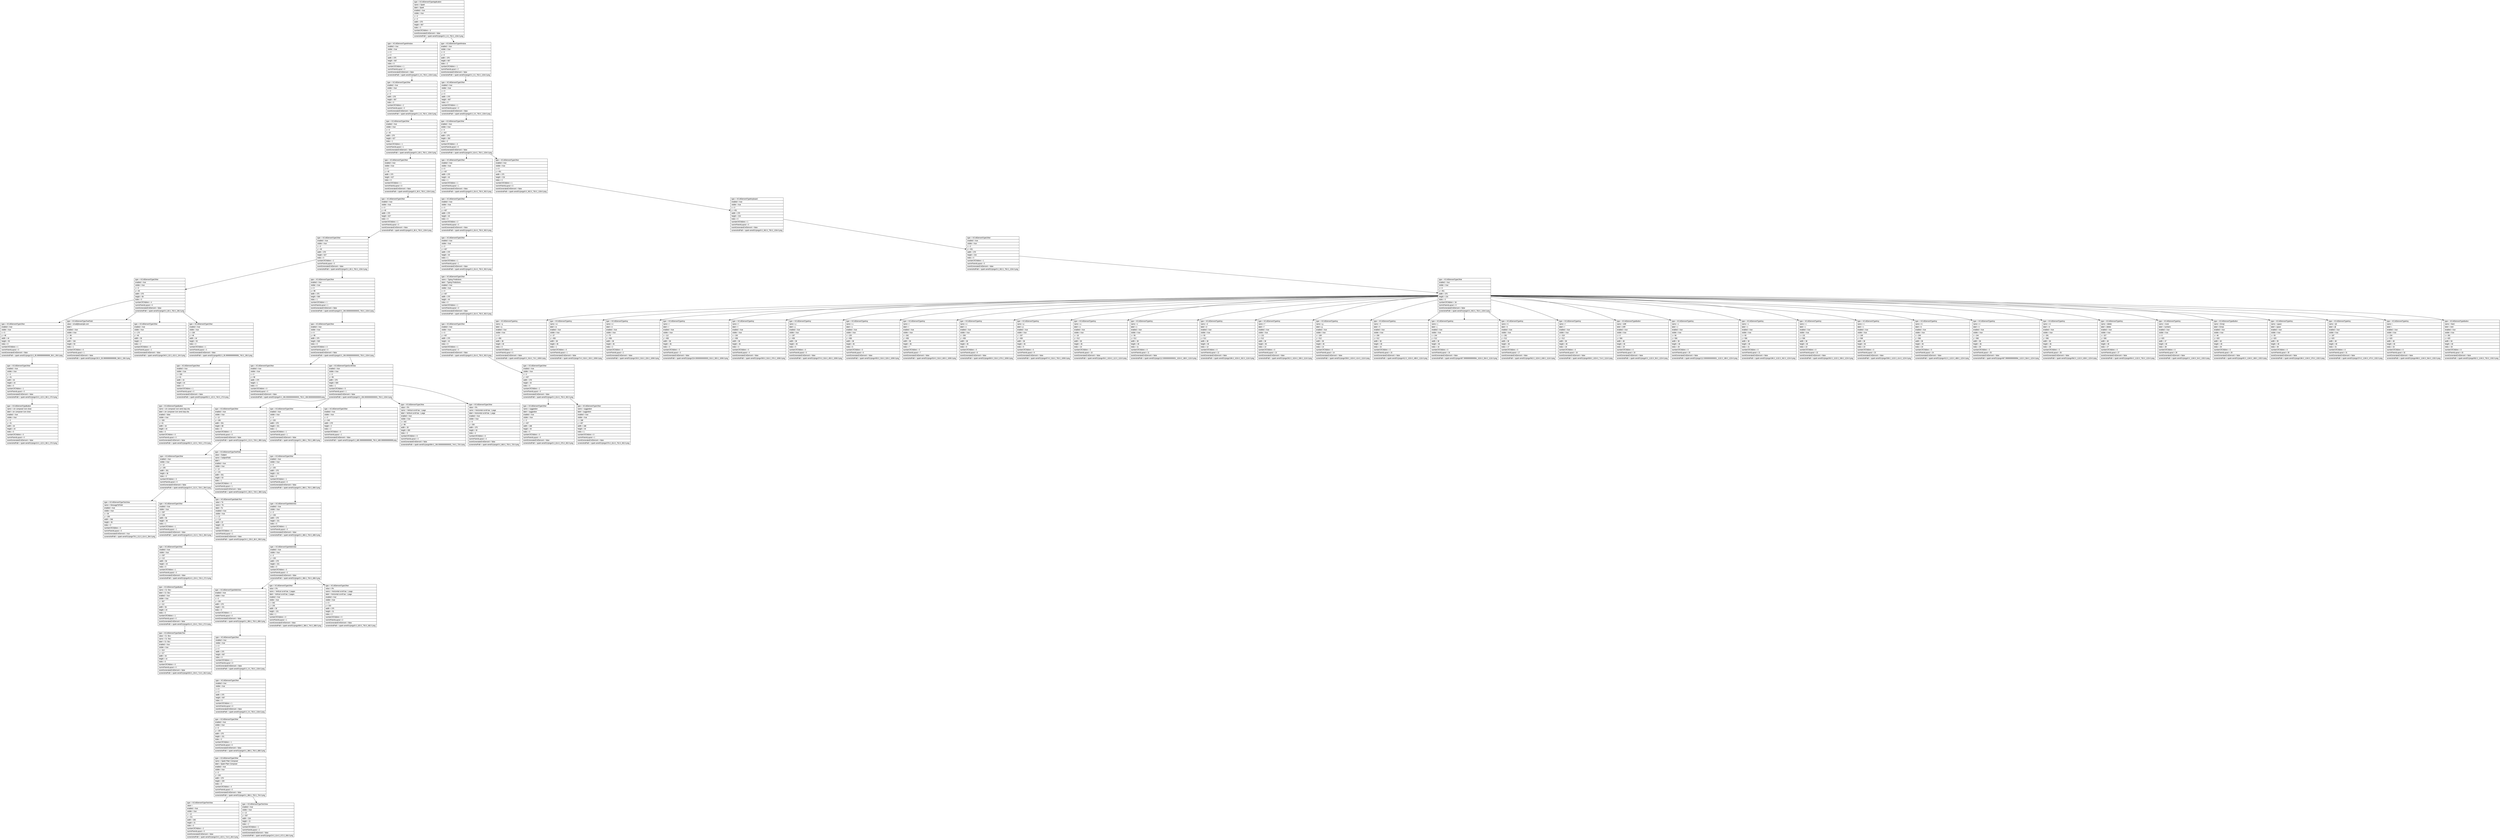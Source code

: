 digraph Layout {

	node [shape=record fontname=Arial];

	0	[label="{type = XCUIElementTypeApplication\l|name = Spark\l|label = Spark\l|enabled = true\l|visible = true\l|x = 0\l|y = 0\l|width = 375\l|height = 667\l|index = 0\l|numberOfChildren = 3\l|eventGeneratedOnElement = false \l|screenshotPath = spark-send/S1/pngs/0.0_0.0_750.0_1334.0.png\l}"]
	1	[label="{type = XCUIElementTypeWindow\l|enabled = true\l|visible = true\l|x = 0\l|y = 0\l|width = 375\l|height = 667\l|index = 0\l|numberOfChildren = 1\l|numInParentLayout = 0\l|eventGeneratedOnElement = false \l|screenshotPath = spark-send/S1/pngs/0.0_0.0_750.0_1334.0.png\l}"]
	2	[label="{type = XCUIElementTypeWindow\l|enabled = true\l|visible = true\l|x = 0\l|y = 0\l|width = 375\l|height = 667\l|index = 2\l|numberOfChildren = 1\l|numInParentLayout = 2\l|eventGeneratedOnElement = false \l|screenshotPath = spark-send/S1/pngs/0.0_0.0_750.0_1334.0.png\l}"]
	3	[label="{type = XCUIElementTypeOther\l|enabled = true\l|visible = true\l|x = 0\l|y = 0\l|width = 375\l|height = 667\l|index = 0\l|numberOfChildren = 2\l|numInParentLayout = 0\l|eventGeneratedOnElement = false \l|screenshotPath = spark-send/S1/pngs/0.0_0.0_750.0_1334.0.png\l}"]
	4	[label="{type = XCUIElementTypeOther\l|enabled = true\l|visible = true\l|x = 0\l|y = 0\l|width = 375\l|height = 667\l|index = 0\l|numberOfChildren = 1\l|numInParentLayout = 0\l|eventGeneratedOnElement = false \l|screenshotPath = spark-send/S1/pngs/0.0_0.0_750.0_1334.0.png\l}"]
	5	[label="{type = XCUIElementTypeOther\l|enabled = true\l|visible = true\l|x = 0\l|y = 40\l|width = 375\l|height = 627\l|index = 1\l|numberOfChildren = 1\l|numInParentLayout = 1\l|eventGeneratedOnElement = false \l|screenshotPath = spark-send/S1/pngs/0.0_80.0_750.0_1334.0.png\l}"]
	6	[label="{type = XCUIElementTypeOther\l|enabled = true\l|visible = true\l|x = 0\l|y = 407\l|width = 375\l|height = 260\l|index = 0\l|numberOfChildren = 4\l|numInParentLayout = 0\l|eventGeneratedOnElement = false \l|screenshotPath = spark-send/S1/pngs/0.0_814.0_750.0_1334.0.png\l}"]
	7	[label="{type = XCUIElementTypeOther\l|enabled = true\l|visible = true\l|x = 0\l|y = 40\l|width = 375\l|height = 627\l|index = 0\l|numberOfChildren = 1\l|numInParentLayout = 0\l|eventGeneratedOnElement = false \l|screenshotPath = spark-send/S1/pngs/0.0_80.0_750.0_1334.0.png\l}"]
	8	[label="{type = XCUIElementTypeOther\l|enabled = true\l|visible = true\l|x = 0\l|y = 407\l|width = 375\l|height = 44\l|index = 1\l|numberOfChildren = 1\l|numInParentLayout = 1\l|eventGeneratedOnElement = false \l|screenshotPath = spark-send/S1/pngs/0.0_814.0_750.0_902.0.png\l}"]
	9	[label="{type = XCUIElementTypeOther\l|enabled = true\l|visible = true\l|x = 0\l|y = 451\l|width = 375\l|height = 216\l|index = 3\l|numberOfChildren = 1\l|numInParentLayout = 3\l|eventGeneratedOnElement = false \l|screenshotPath = spark-send/S1/pngs/0.0_902.0_750.0_1334.0.png\l}"]
	10	[label="{type = XCUIElementTypeOther\l|enabled = true\l|visible = true\l|x = 0\l|y = 40\l|width = 375\l|height = 627\l|index = 0\l|numberOfChildren = 1\l|numInParentLayout = 0\l|eventGeneratedOnElement = false \l|screenshotPath = spark-send/S1/pngs/0.0_80.0_750.0_1334.0.png\l}"]
	11	[label="{type = XCUIElementTypeOther\l|enabled = true\l|visible = true\l|x = 0\l|y = 407\l|width = 375\l|height = 44\l|index = 0\l|numberOfChildren = 2\l|numInParentLayout = 0\l|eventGeneratedOnElement = false \l|screenshotPath = spark-send/S1/pngs/0.0_814.0_750.0_902.0.png\l}"]
	12	[label="{type = XCUIElementTypeKeyboard\l|enabled = true\l|visible = true\l|x = 0\l|y = 451\l|width = 375\l|height = 216\l|index = 0\l|numberOfChildren = 1\l|numInParentLayout = 0\l|eventGeneratedOnElement = false \l|screenshotPath = spark-send/S1/pngs/0.0_902.0_750.0_1334.0.png\l}"]
	13	[label="{type = XCUIElementTypeOther\l|enabled = true\l|visible = true\l|x = 0\l|y = 40\l|width = 375\l|height = 627\l|index = 0\l|numberOfChildren = 2\l|numInParentLayout = 0\l|eventGeneratedOnElement = false \l|screenshotPath = spark-send/S1/pngs/0.0_80.0_750.0_1334.0.png\l}"]
	14	[label="{type = XCUIElementTypeOther\l|enabled = true\l|visible = true\l|x = 0\l|y = 407\l|width = 375\l|height = 44\l|index = 1\l|numberOfChildren = 1\l|numInParentLayout = 1\l|eventGeneratedOnElement = false \l|screenshotPath = spark-send/S1/pngs/0.0_814.0_750.0_902.0.png\l}"]
	15	[label="{type = XCUIElementTypeOther\l|enabled = true\l|visible = true\l|x = 0\l|y = 451\l|width = 375\l|height = 216\l|index = 0\l|numberOfChildren = 1\l|numInParentLayout = 0\l|eventGeneratedOnElement = false \l|screenshotPath = spark-send/S1/pngs/0.0_902.0_750.0_1334.0.png\l}"]
	16	[label="{type = XCUIElementTypeOther\l|enabled = true\l|visible = true\l|x = 0\l|y = 40\l|width = 375\l|height = 58\l|index = 0\l|numberOfChildren = 4\l|numInParentLayout = 0\l|eventGeneratedOnElement = false \l|screenshotPath = spark-send/S1/pngs/0.0_80.0_750.0_196.0.png\l}"]
	17	[label="{type = XCUIElementTypeOther\l|enabled = true\l|visible = true\l|x = 0\l|y = 98\l|width = 375\l|height = 569\l|index = 1\l|numberOfChildren = 1\l|numInParentLayout = 1\l|eventGeneratedOnElement = false \l|screenshotPath = spark-send/S1/pngs/0.0_196.00000000000003_750.0_1334.0.png\l}"]
	18	[label="{type = XCUIElementTypeOther\l|name = Typing Predictions\l|label = Typing Predictions\l|enabled = true\l|visible = true\l|x = 0\l|y = 407\l|width = 375\l|height = 44\l|index = 0\l|numberOfChildren = 1\l|numInParentLayout = 0\l|eventGeneratedOnElement = false \l|screenshotPath = spark-send/S1/pngs/0.0_814.0_750.0_902.0.png\l}"]
	19	[label="{type = XCUIElementTypeOther\l|enabled = true\l|visible = true\l|x = 0\l|y = 451\l|width = 375\l|height = 216\l|index = 0\l|numberOfChildren = 34\l|numInParentLayout = 0\l|eventGeneratedOnElement = false \l|screenshotPath = spark-send/S1/pngs/0.0_902.0_750.0_1334.0.png\l}"]
	20	[label="{type = XCUIElementTypeOther\l|enabled = true\l|visible = true\l|x = 5\l|y = 48\l|width = 44\l|height = 50\l|index = 0\l|numberOfChildren = 1\l|numInParentLayout = 0\l|eventGeneratedOnElement = false \l|screenshotPath = spark-send/S1/pngs/10.0_95.99999999999999_98.0_196.0.png\l}"]
	21	[label="{type = XCUIElementTypeTextField\l|value = email@example.com\l|label = \l|enabled = true\l|visible = true\l|x = 96\l|y = 48\l|width = 184\l|height = 50\l|index = 1\l|numberOfChildren = 0\l|numInParentLayout = 1\l|eventGeneratedOnElement = false \l|screenshotPath = spark-send/S1/pngs/192.0_95.99999999999999_560.0_196.0.png\l}"]
	22	[label="{type = XCUIElementTypeOther\l|enabled = true\l|visible = true\l|x = 170\l|y = 46\l|width = 35\l|height = 6\l|index = 2\l|numberOfChildren = 0\l|numInParentLayout = 2\l|eventGeneratedOnElement = false \l|screenshotPath = spark-send/S1/pngs/340.0_92.0_410.0_104.0.png\l}"]
	23	[label="{type = XCUIElementTypeOther\l|enabled = true\l|visible = true\l|x = 326\l|y = 48\l|width = 44\l|height = 50\l|index = 3\l|numberOfChildren = 1\l|numInParentLayout = 3\l|eventGeneratedOnElement = false \l|screenshotPath = spark-send/S1/pngs/652.0_95.99999999999999_740.0_196.0.png\l}"]
	24	[label="{type = XCUIElementTypeOther\l|enabled = true\l|visible = true\l|x = 0\l|y = 98\l|width = 375\l|height = 569\l|index = 0\l|numberOfChildren = 3\l|numInParentLayout = 0\l|eventGeneratedOnElement = false \l|screenshotPath = spark-send/S1/pngs/0.0_196.00000000000003_750.0_1334.0.png\l}"]
	25	[label="{type = XCUIElementTypeOther\l|enabled = true\l|visible = true\l|x = 0\l|y = 407\l|width = 375\l|height = 44\l|index = 0\l|numberOfChildren = 1\l|numInParentLayout = 0\l|eventGeneratedOnElement = false \l|screenshotPath = spark-send/S1/pngs/0.0_814.0_750.0_902.0.png\l}"]
	26	[label="{type = XCUIElementTypeKey\l|name = q\l|label = q\l|enabled = true\l|visible = true\l|x = 0\l|y = 458\l|width = 38\l|height = 46\l|index = 0\l|numberOfChildren = 0\l|numInParentLayout = 0\l|eventGeneratedOnElement = false \l|screenshotPath = spark-send/S1/pngs/0.0_916.0_76.0_1008.0.png\l}"]
	27	[label="{type = XCUIElementTypeKey\l|name = w\l|label = w\l|enabled = true\l|visible = true\l|x = 37\l|y = 458\l|width = 38\l|height = 46\l|index = 1\l|numberOfChildren = 0\l|numInParentLayout = 1\l|eventGeneratedOnElement = false \l|screenshotPath = spark-send/S1/pngs/74.0_916.0_150.0_1008.0.png\l}"]
	28	[label="{type = XCUIElementTypeKey\l|name = e\l|label = e\l|enabled = true\l|visible = true\l|x = 75\l|y = 458\l|width = 38\l|height = 46\l|index = 2\l|numberOfChildren = 0\l|numInParentLayout = 2\l|eventGeneratedOnElement = false \l|screenshotPath = spark-send/S1/pngs/150.0_916.0_226.0_1008.0.png\l}"]
	29	[label="{type = XCUIElementTypeKey\l|name = r\l|label = r\l|enabled = true\l|visible = true\l|x = 112\l|y = 458\l|width = 38\l|height = 46\l|index = 3\l|numberOfChildren = 0\l|numInParentLayout = 3\l|eventGeneratedOnElement = false \l|screenshotPath = spark-send/S1/pngs/224.00000000000003_916.0_300.0_1008.0.png\l}"]
	30	[label="{type = XCUIElementTypeKey\l|name = t\l|label = t\l|enabled = true\l|visible = true\l|x = 150\l|y = 458\l|width = 38\l|height = 46\l|index = 4\l|numberOfChildren = 0\l|numInParentLayout = 4\l|eventGeneratedOnElement = false \l|screenshotPath = spark-send/S1/pngs/300.0_916.0_376.0_1008.0.png\l}"]
	31	[label="{type = XCUIElementTypeKey\l|name = y\l|label = y\l|enabled = true\l|visible = true\l|x = 187\l|y = 458\l|width = 38\l|height = 46\l|index = 5\l|numberOfChildren = 0\l|numInParentLayout = 5\l|eventGeneratedOnElement = false \l|screenshotPath = spark-send/S1/pngs/374.0_916.0_450.0_1008.0.png\l}"]
	32	[label="{type = XCUIElementTypeKey\l|name = u\l|label = u\l|enabled = true\l|visible = true\l|x = 225\l|y = 458\l|width = 38\l|height = 46\l|index = 6\l|numberOfChildren = 0\l|numInParentLayout = 6\l|eventGeneratedOnElement = false \l|screenshotPath = spark-send/S1/pngs/450.0_916.0_526.0_1008.0.png\l}"]
	33	[label="{type = XCUIElementTypeKey\l|name = i\l|label = i\l|enabled = true\l|visible = true\l|x = 262\l|y = 458\l|width = 38\l|height = 46\l|index = 7\l|numberOfChildren = 0\l|numInParentLayout = 7\l|eventGeneratedOnElement = false \l|screenshotPath = spark-send/S1/pngs/524.0_916.0_600.0_1008.0.png\l}"]
	34	[label="{type = XCUIElementTypeKey\l|name = o\l|label = o\l|enabled = true\l|visible = true\l|x = 300\l|y = 458\l|width = 38\l|height = 46\l|index = 8\l|numberOfChildren = 0\l|numInParentLayout = 8\l|eventGeneratedOnElement = false \l|screenshotPath = spark-send/S1/pngs/600.0_916.0_676.0_1008.0.png\l}"]
	35	[label="{type = XCUIElementTypeKey\l|name = p\l|label = p\l|enabled = true\l|visible = true\l|x = 337\l|y = 458\l|width = 38\l|height = 46\l|index = 9\l|numberOfChildren = 0\l|numInParentLayout = 9\l|eventGeneratedOnElement = false \l|screenshotPath = spark-send/S1/pngs/674.0_916.0_750.0_1008.0.png\l}"]
	36	[label="{type = XCUIElementTypeKey\l|name = a\l|label = a\l|enabled = true\l|visible = true\l|x = 18\l|y = 512\l|width = 38\l|height = 46\l|index = 10\l|numberOfChildren = 0\l|numInParentLayout = 10\l|eventGeneratedOnElement = false \l|screenshotPath = spark-send/S1/pngs/36.0_1024.0_112.0_1116.0.png\l}"]
	37	[label="{type = XCUIElementTypeKey\l|name = s\l|label = s\l|enabled = true\l|visible = true\l|x = 56\l|y = 512\l|width = 38\l|height = 46\l|index = 11\l|numberOfChildren = 0\l|numInParentLayout = 11\l|eventGeneratedOnElement = false \l|screenshotPath = spark-send/S1/pngs/112.00000000000001_1024.0_188.0_1116.0.png\l}"]
	38	[label="{type = XCUIElementTypeKey\l|name = d\l|label = d\l|enabled = true\l|visible = true\l|x = 93\l|y = 512\l|width = 38\l|height = 46\l|index = 12\l|numberOfChildren = 0\l|numInParentLayout = 12\l|eventGeneratedOnElement = false \l|screenshotPath = spark-send/S1/pngs/186.0_1024.0_262.0_1116.0.png\l}"]
	39	[label="{type = XCUIElementTypeKey\l|name = f\l|label = f\l|enabled = true\l|visible = true\l|x = 131\l|y = 512\l|width = 38\l|height = 46\l|index = 13\l|numberOfChildren = 0\l|numInParentLayout = 13\l|eventGeneratedOnElement = false \l|screenshotPath = spark-send/S1/pngs/262.0_1024.0_338.0_1116.0.png\l}"]
	40	[label="{type = XCUIElementTypeKey\l|name = g\l|label = g\l|enabled = true\l|visible = true\l|x = 169\l|y = 512\l|width = 38\l|height = 46\l|index = 14\l|numberOfChildren = 0\l|numInParentLayout = 14\l|eventGeneratedOnElement = false \l|screenshotPath = spark-send/S1/pngs/338.0_1024.0_414.0_1116.0.png\l}"]
	41	[label="{type = XCUIElementTypeKey\l|name = h\l|label = h\l|enabled = true\l|visible = true\l|x = 206\l|y = 512\l|width = 38\l|height = 46\l|index = 15\l|numberOfChildren = 0\l|numInParentLayout = 15\l|eventGeneratedOnElement = false \l|screenshotPath = spark-send/S1/pngs/412.0_1024.0_488.0_1116.0.png\l}"]
	42	[label="{type = XCUIElementTypeKey\l|name = j\l|label = j\l|enabled = true\l|visible = true\l|x = 244\l|y = 512\l|width = 38\l|height = 46\l|index = 16\l|numberOfChildren = 0\l|numInParentLayout = 16\l|eventGeneratedOnElement = false \l|screenshotPath = spark-send/S1/pngs/487.99999999999994_1024.0_564.0_1116.0.png\l}"]
	43	[label="{type = XCUIElementTypeKey\l|name = k\l|label = k\l|enabled = true\l|visible = true\l|x = 281\l|y = 512\l|width = 38\l|height = 46\l|index = 17\l|numberOfChildren = 0\l|numInParentLayout = 17\l|eventGeneratedOnElement = false \l|screenshotPath = spark-send/S1/pngs/562.0_1024.0_638.0_1116.0.png\l}"]
	44	[label="{type = XCUIElementTypeKey\l|name = l\l|label = l\l|enabled = true\l|visible = true\l|x = 319\l|y = 512\l|width = 38\l|height = 46\l|index = 18\l|numberOfChildren = 0\l|numInParentLayout = 18\l|eventGeneratedOnElement = false \l|screenshotPath = spark-send/S1/pngs/638.0_1024.0_714.0_1116.0.png\l}"]
	45	[label="{type = XCUIElementTypeButton\l|name = shift\l|label = shift\l|enabled = true\l|visible = true\l|x = 0\l|y = 566\l|width = 48\l|height = 46\l|index = 19\l|numberOfChildren = 0\l|numInParentLayout = 19\l|eventGeneratedOnElement = false \l|screenshotPath = spark-send/S1/pngs/0.0_1132.0_96.0_1224.0.png\l}"]
	46	[label="{type = XCUIElementTypeKey\l|name = z\l|label = z\l|enabled = true\l|visible = true\l|x = 56\l|y = 566\l|width = 38\l|height = 46\l|index = 20\l|numberOfChildren = 0\l|numInParentLayout = 20\l|eventGeneratedOnElement = false \l|screenshotPath = spark-send/S1/pngs/112.00000000000001_1132.0_188.0_1224.0.png\l}"]
	47	[label="{type = XCUIElementTypeKey\l|name = x\l|label = x\l|enabled = true\l|visible = true\l|x = 93\l|y = 566\l|width = 38\l|height = 46\l|index = 21\l|numberOfChildren = 0\l|numInParentLayout = 21\l|eventGeneratedOnElement = false \l|screenshotPath = spark-send/S1/pngs/186.0_1132.0_262.0_1224.0.png\l}"]
	48	[label="{type = XCUIElementTypeKey\l|name = c\l|label = c\l|enabled = true\l|visible = true\l|x = 131\l|y = 566\l|width = 38\l|height = 46\l|index = 22\l|numberOfChildren = 0\l|numInParentLayout = 22\l|eventGeneratedOnElement = false \l|screenshotPath = spark-send/S1/pngs/262.0_1132.0_338.0_1224.0.png\l}"]
	49	[label="{type = XCUIElementTypeKey\l|name = v\l|label = v\l|enabled = true\l|visible = true\l|x = 169\l|y = 566\l|width = 38\l|height = 46\l|index = 23\l|numberOfChildren = 0\l|numInParentLayout = 23\l|eventGeneratedOnElement = false \l|screenshotPath = spark-send/S1/pngs/338.0_1132.0_414.0_1224.0.png\l}"]
	50	[label="{type = XCUIElementTypeKey\l|name = b\l|label = b\l|enabled = true\l|visible = true\l|x = 206\l|y = 566\l|width = 38\l|height = 46\l|index = 24\l|numberOfChildren = 0\l|numInParentLayout = 24\l|eventGeneratedOnElement = false \l|screenshotPath = spark-send/S1/pngs/412.0_1132.0_488.0_1224.0.png\l}"]
	51	[label="{type = XCUIElementTypeKey\l|name = n\l|label = n\l|enabled = true\l|visible = true\l|x = 244\l|y = 566\l|width = 38\l|height = 46\l|index = 25\l|numberOfChildren = 0\l|numInParentLayout = 25\l|eventGeneratedOnElement = false \l|screenshotPath = spark-send/S1/pngs/487.99999999999994_1132.0_564.0_1224.0.png\l}"]
	52	[label="{type = XCUIElementTypeKey\l|name = m\l|label = m\l|enabled = true\l|visible = true\l|x = 281\l|y = 566\l|width = 38\l|height = 46\l|index = 26\l|numberOfChildren = 0\l|numInParentLayout = 26\l|eventGeneratedOnElement = false \l|screenshotPath = spark-send/S1/pngs/562.0_1132.0_638.0_1224.0.png\l}"]
	53	[label="{type = XCUIElementTypeKey\l|name = delete\l|label = delete\l|enabled = true\l|visible = true\l|x = 327\l|y = 566\l|width = 48\l|height = 46\l|index = 27\l|numberOfChildren = 0\l|numInParentLayout = 27\l|eventGeneratedOnElement = false \l|screenshotPath = spark-send/S1/pngs/654.0_1132.0_750.0_1224.0.png\l}"]
	54	[label="{type = XCUIElementTypeKey\l|name = more\l|label = numbers\l|enabled = true\l|visible = true\l|x = 0\l|y = 620\l|width = 47\l|height = 46\l|index = 28\l|numberOfChildren = 0\l|numInParentLayout = 28\l|eventGeneratedOnElement = false \l|screenshotPath = spark-send/S1/pngs/0.0_1240.0_94.0_1332.0.png\l}"]
	55	[label="{type = XCUIElementTypeButton\l|name = Emoji\l|label = Emoji\l|enabled = true\l|visible = true\l|x = 46\l|y = 620\l|width = 48\l|height = 46\l|index = 29\l|numberOfChildren = 0\l|numInParentLayout = 29\l|eventGeneratedOnElement = false \l|screenshotPath = spark-send/S1/pngs/92.0_1240.0_188.0_1332.0.png\l}"]
	56	[label="{type = XCUIElementTypeKey\l|name = space\l|label = space\l|enabled = true\l|visible = true\l|x = 93\l|y = 620\l|width = 95\l|height = 46\l|index = 30\l|numberOfChildren = 0\l|numInParentLayout = 30\l|eventGeneratedOnElement = false \l|screenshotPath = spark-send/S1/pngs/186.0_1240.0_376.0_1332.0.png\l}"]
	57	[label="{type = XCUIElementTypeKey\l|name = @\l|label = @\l|enabled = true\l|visible = true\l|x = 187\l|y = 620\l|width = 48\l|height = 46\l|index = 31\l|numberOfChildren = 0\l|numInParentLayout = 31\l|eventGeneratedOnElement = false \l|screenshotPath = spark-send/S1/pngs/374.0_1240.0_470.0_1332.0.png\l}"]
	58	[label="{type = XCUIElementTypeKey\l|name = .\l|label = .\l|enabled = true\l|visible = true\l|x = 234\l|y = 620\l|width = 48\l|height = 46\l|index = 32\l|numberOfChildren = 0\l|numInParentLayout = 32\l|eventGeneratedOnElement = false \l|screenshotPath = spark-send/S1/pngs/468.0_1240.0_564.0_1332.0.png\l}"]
	59	[label="{type = XCUIElementTypeButton\l|name = Next:\l|label = next\l|enabled = true\l|visible = true\l|x = 281\l|y = 620\l|width = 94\l|height = 46\l|index = 33\l|numberOfChildren = 0\l|numInParentLayout = 33\l|eventGeneratedOnElement = false \l|screenshotPath = spark-send/S1/pngs/562.0_1240.0_750.0_1332.0.png\l}"]
	60	[label="{type = XCUIElementTypeOther\l|enabled = true\l|visible = true\l|x = 5\l|y = 61\l|width = 44\l|height = 24\l|index = 0\l|numberOfChildren = 1\l|numInParentLayout = 0\l|eventGeneratedOnElement = false \l|screenshotPath = spark-send/S1/pngs/10.0_122.0_98.0_170.0.png\l}"]
	61	[label="{type = XCUIElementTypeOther\l|enabled = true\l|visible = true\l|x = 326\l|y = 61\l|width = 44\l|height = 24\l|index = 0\l|numberOfChildren = 1\l|numInParentLayout = 0\l|eventGeneratedOnElement = false \l|screenshotPath = spark-send/S1/pngs/652.0_122.0_740.0_170.0.png\l}"]
	62	[label="{type = XCUIElementTypeOther\l|enabled = true\l|visible = true\l|x = 0\l|y = 98\l|width = 375\l|height = 1\l|index = 0\l|numberOfChildren = 0\l|numInParentLayout = 0\l|eventGeneratedOnElement = false \l|screenshotPath = spark-send/S1/pngs/0.0_196.00000000000003_750.0_198.00000000000003.png\l}"]
	63	[label="{type = XCUIElementTypeScrollView\l|enabled = true\l|visible = true\l|x = 0\l|y = 98\l|width = 375\l|height = 569\l|index = 1\l|numberOfChildren = 5\l|numInParentLayout = 1\l|eventGeneratedOnElement = false \l|screenshotPath = spark-send/S1/pngs/0.0_196.00000000000003_750.0_1334.0.png\l}"]
	64	[label="{type = XCUIElementTypeOther\l|enabled = true\l|visible = true\l|x = 0\l|y = 407\l|width = 375\l|height = 44\l|index = 0\l|numberOfChildren = 2\l|numInParentLayout = 0\l|eventGeneratedOnElement = false \l|screenshotPath = spark-send/S1/pngs/0.0_814.0_750.0_902.0.png\l}"]
	65	[label="{type = XCUIElementTypeButton\l|name = sm composer icon close\l|label = sm composer icon close\l|enabled = true\l|visible = true\l|x = 5\l|y = 61\l|width = 44\l|height = 24\l|index = 0\l|numberOfChildren = 0\l|numInParentLayout = 0\l|eventGeneratedOnElement = false \l|screenshotPath = spark-send/S1/pngs/10.0_122.0_98.0_170.0.png\l}"]
	66	[label="{type = XCUIElementTypeButton\l|name = sm composer icon send stop sha\l|label = sm composer icon send stop sha\l|enabled = false\l|visible = true\l|x = 326\l|y = 61\l|width = 44\l|height = 24\l|index = 0\l|numberOfChildren = 0\l|numInParentLayout = 0\l|eventGeneratedOnElement = false \l|screenshotPath = spark-send/S1/pngs/652.0_122.0_740.0_170.0.png\l}"]
	67	[label="{type = XCUIElementTypeOther\l|enabled = true\l|visible = true\l|x = 12\l|y = 106\l|width = 351\l|height = 88\l|index = 0\l|numberOfChildren = 2\l|numInParentLayout = 0\l|eventGeneratedOnElement = false \l|screenshotPath = spark-send/S1/pngs/24.0_212.0_726.0_388.0.png\l}"]
	68	[label="{type = XCUIElementTypeOther\l|enabled = true\l|visible = true\l|x = 0\l|y = 193\l|width = 375\l|height = 151\l|index = 1\l|numberOfChildren = 1\l|numInParentLayout = 1\l|eventGeneratedOnElement = false \l|screenshotPath = spark-send/S1/pngs/0.0_386.0_750.0_688.0.png\l}"]
	69	[label="{type = XCUIElementTypeOther\l|enabled = true\l|visible = true\l|x = 0\l|y = 343\l|width = 375\l|height = 2\l|index = 2\l|numberOfChildren = 0\l|numInParentLayout = 2\l|eventGeneratedOnElement = false \l|screenshotPath = spark-send/S1/pngs/0.0_685.9999999999999_750.0_689.9999999999999.png\l}"]
	70	[label="{type = XCUIElementTypeOther\l|value = 0%\l|name = Vertical scroll bar, 1 page\l|label = Vertical scroll bar, 1 page\l|enabled = true\l|visible = true\l|x = 342\l|y = 98\l|width = 30\l|height = 265\l|index = 3\l|numberOfChildren = 0\l|numInParentLayout = 3\l|eventGeneratedOnElement = false \l|screenshotPath = spark-send/S1/pngs/684.0_196.00000000000003_744.0_726.0.png\l}"]
	71	[label="{type = XCUIElementTypeOther\l|value = 0%\l|name = Horizontal scroll bar, 1 page\l|label = Horizontal scroll bar, 1 page\l|enabled = true\l|visible = true\l|x = 0\l|y = 330\l|width = 375\l|height = 30\l|index = 4\l|numberOfChildren = 0\l|numInParentLayout = 4\l|eventGeneratedOnElement = false \l|screenshotPath = spark-send/S1/pngs/0.0_660.0_750.0_720.0.png\l}"]
	72	[label="{type = XCUIElementTypeOther\l|name = suggestion\l|label = suggestion\l|enabled = true\l|visible = true\l|x = 0\l|y = 407\l|width = 188\l|height = 44\l|index = 0\l|numberOfChildren = 0\l|numInParentLayout = 0\l|eventGeneratedOnElement = false \l|screenshotPath = spark-send/S1/pngs/0.0_814.0_376.0_902.0.png\l}"]
	73	[label="{type = XCUIElementTypeOther\l|name = suggestion\l|label = suggestion\l|enabled = true\l|visible = true\l|x = 188\l|y = 407\l|width = 188\l|height = 44\l|index = 1\l|numberOfChildren = 0\l|numInParentLayout = 1\l|eventGeneratedOnElement = false \l|screenshotPath = spark-send/S1/pngs/376.0_814.0_752.0_902.0.png\l}"]
	74	[label="{type = XCUIElementTypeOther\l|enabled = true\l|visible = true\l|x = 12\l|y = 106\l|width = 351\l|height = 36\l|index = 0\l|numberOfChildren = 3\l|numInParentLayout = 0\l|eventGeneratedOnElement = false \l|screenshotPath = spark-send/S1/pngs/24.0_212.0_726.0_284.0.png\l}"]
	75	[label="{type = XCUIElementTypeTextField\l|value = Subject\l|name = SubjectField\l|label = \l|enabled = true\l|visible = true\l|x = 12\l|y = 141\l|width = 351\l|height = 53\l|index = 1\l|numberOfChildren = 0\l|numInParentLayout = 1\l|eventGeneratedOnElement = false \l|screenshotPath = spark-send/S1/pngs/24.0_282.0_726.0_388.0.png\l}"]
	76	[label="{type = XCUIElementTypeOther\l|enabled = true\l|visible = true\l|x = 0\l|y = 193\l|width = 375\l|height = 151\l|index = 0\l|numberOfChildren = 1\l|numInParentLayout = 0\l|eventGeneratedOnElement = false \l|screenshotPath = spark-send/S1/pngs/0.0_386.0_750.0_688.0.png\l}"]
	77	[label="{type = XCUIElementTypeTextView\l|name = MessageToField\l|enabled = true\l|visible = true\l|x = 39\l|y = 106\l|width = 268\l|height = 36\l|index = 0\l|numberOfChildren = 0\l|numInParentLayout = 0\l|eventGeneratedOnElement = true \l|screenshotPath = spark-send/S1/pngs/78.0_212.0_614.0_284.0.png\l}"]
	78	[label="{type = XCUIElementTypeOther\l|enabled = true\l|visible = true\l|x = 307\l|y = 106\l|width = 56\l|height = 36\l|index = 1\l|numberOfChildren = 1\l|numInParentLayout = 1\l|eventGeneratedOnElement = false \l|screenshotPath = spark-send/S1/pngs/614.0_212.0_726.0_284.0.png\l}"]
	79	[label="{type = XCUIElementTypeStaticText\l|value = To:\l|name = To:\l|label = To:\l|enabled = true\l|visible = true\l|x = 12\l|y = 114\l|width = 22\l|height = 20\l|index = 2\l|numberOfChildren = 0\l|numInParentLayout = 2\l|eventGeneratedOnElement = false \l|screenshotPath = spark-send/S1/pngs/24.0_228.0_68.0_268.0.png\l}"]
	80	[label="{type = XCUIElementTypeWebView\l|enabled = true\l|visible = true\l|x = 0\l|y = 193\l|width = 375\l|height = 151\l|index = 0\l|numberOfChildren = 1\l|numInParentLayout = 0\l|eventGeneratedOnElement = false \l|screenshotPath = spark-send/S1/pngs/0.0_386.0_750.0_688.0.png\l}"]
	81	[label="{type = XCUIElementTypeOther\l|enabled = true\l|visible = true\l|x = 307\l|y = 112\l|width = 56\l|height = 24\l|index = 0\l|numberOfChildren = 1\l|numInParentLayout = 0\l|eventGeneratedOnElement = false \l|screenshotPath = spark-send/S1/pngs/614.0_224.0_726.0_272.0.png\l}"]
	82	[label="{type = XCUIElementTypeWebView\l|enabled = true\l|visible = true\l|x = 0\l|y = 193\l|width = 375\l|height = 151\l|index = 0\l|numberOfChildren = 3\l|numInParentLayout = 0\l|eventGeneratedOnElement = false \l|screenshotPath = spark-send/S1/pngs/0.0_386.0_750.0_688.0.png\l}"]
	83	[label="{type = XCUIElementTypeButton\l|name = Cc: Bcc:\l|label = Cc: Bcc:\l|enabled = true\l|visible = true\l|x = 307\l|y = 112\l|width = 56\l|height = 24\l|index = 0\l|numberOfChildren = 1\l|numInParentLayout = 0\l|eventGeneratedOnElement = false \l|screenshotPath = spark-send/S1/pngs/614.0_224.0_726.0_272.0.png\l}"]
	84	[label="{type = XCUIElementTypeWebView\l|enabled = true\l|visible = true\l|x = 0\l|y = 193\l|width = 375\l|height = 151\l|index = 0\l|numberOfChildren = 1\l|numInParentLayout = 0\l|eventGeneratedOnElement = false \l|screenshotPath = spark-send/S1/pngs/0.0_386.0_750.0_688.0.png\l}"]
	85	[label="{type = XCUIElementTypeOther\l|value = 0%\l|name = Vertical scroll bar, 2 pages\l|label = Vertical scroll bar, 2 pages\l|enabled = true\l|visible = true\l|x = 342\l|y = 193\l|width = 30\l|height = 151\l|index = 1\l|numberOfChildren = 0\l|numInParentLayout = 1\l|eventGeneratedOnElement = false \l|screenshotPath = spark-send/S1/pngs/684.0_386.0_744.0_688.0.png\l}"]
	86	[label="{type = XCUIElementTypeOther\l|value = 0%\l|name = Horizontal scroll bar, 1 page\l|label = Horizontal scroll bar, 1 page\l|enabled = true\l|visible = true\l|x = 0\l|y = 310\l|width = 375\l|height = 31\l|index = 2\l|numberOfChildren = 0\l|numInParentLayout = 2\l|eventGeneratedOnElement = false \l|screenshotPath = spark-send/S1/pngs/0.0_620.0_750.0_682.0.png\l}"]
	87	[label="{type = XCUIElementTypeStaticText\l|value = Cc: Bcc:\l|name = Cc: Bcc:\l|label = Cc: Bcc:\l|enabled = true\l|visible = true\l|x = 313\l|y = 117\l|width = 44\l|height = 14\l|index = 0\l|numberOfChildren = 0\l|numInParentLayout = 0\l|eventGeneratedOnElement = false \l|screenshotPath = spark-send/S1/pngs/626.0_234.0_714.0_262.0.png\l}"]
	88	[label="{type = XCUIElementTypeOther\l|enabled = true\l|visible = true\l|x = 0\l|y = 0\l|width = 375\l|height = 667\l|index = 0\l|numberOfChildren = 1\l|numInParentLayout = 0\l|eventGeneratedOnElement = false \l|screenshotPath = spark-send/S1/pngs/0.0_0.0_750.0_1334.0.png\l}"]
	89	[label="{type = XCUIElementTypeOther\l|enabled = true\l|visible = true\l|x = 0\l|y = 0\l|width = 375\l|height = 667\l|index = 0\l|numberOfChildren = 1\l|numInParentLayout = 0\l|eventGeneratedOnElement = false \l|screenshotPath = spark-send/S1/pngs/0.0_0.0_750.0_1334.0.png\l}"]
	90	[label="{type = XCUIElementTypeOther\l|enabled = true\l|visible = true\l|x = 0\l|y = 193\l|width = 375\l|height = 151\l|index = 0\l|numberOfChildren = 1\l|numInParentLayout = 0\l|eventGeneratedOnElement = false \l|screenshotPath = spark-send/S1/pngs/0.0_386.0_750.0_688.0.png\l}"]
	91	[label="{type = XCUIElementTypeOther\l|name = Spark Plain Composer\l|label = Spark Plain Composer\l|enabled = true\l|visible = true\l|x = 0\l|y = 193\l|width = 375\l|height = 159\l|index = 0\l|numberOfChildren = 4\l|numInParentLayout = 0\l|eventGeneratedOnElement = false \l|screenshotPath = spark-send/S1/pngs/0.0_386.0_750.0_704.0.png\l}"]
	92	[label="{type = XCUIElementTypeTextView\l|value =  \l|enabled = true\l|visible = true\l|x = 12\l|y = 211\l|width = 345\l|height = 21\l|index = 0\l|numberOfChildren = 2\l|numInParentLayout = 0\l|eventGeneratedOnElement = false \l|screenshotPath = spark-send/S1/pngs/24.0_422.0_714.0_464.0.png\l}"]
	93	[label="{type = XCUIElementTypeTextView\l|enabled = true\l|visible = true\l|x = 12\l|y = 307\l|width = 324\l|height = 21\l|index = 2\l|numberOfChildren = 1\l|numInParentLayout = 2\l|eventGeneratedOnElement = false \l|screenshotPath = spark-send/S1/pngs/24.0_614.0_672.0_656.0.png\l}"]


	0 -> 1
	0 -> 2
	1 -> 3
	2 -> 4
	3 -> 5
	4 -> 6
	5 -> 7
	6 -> 8
	6 -> 9
	7 -> 10
	8 -> 11
	9 -> 12
	10 -> 13
	11 -> 14
	12 -> 15
	13 -> 16
	13 -> 17
	14 -> 18
	15 -> 19
	16 -> 20
	16 -> 21
	16 -> 22
	16 -> 23
	17 -> 24
	18 -> 25
	19 -> 26
	19 -> 27
	19 -> 28
	19 -> 29
	19 -> 30
	19 -> 31
	19 -> 32
	19 -> 33
	19 -> 34
	19 -> 35
	19 -> 36
	19 -> 37
	19 -> 38
	19 -> 39
	19 -> 40
	19 -> 41
	19 -> 42
	19 -> 43
	19 -> 44
	19 -> 45
	19 -> 46
	19 -> 47
	19 -> 48
	19 -> 49
	19 -> 50
	19 -> 51
	19 -> 52
	19 -> 53
	19 -> 54
	19 -> 55
	19 -> 56
	19 -> 57
	19 -> 58
	19 -> 59
	20 -> 60
	23 -> 61
	24 -> 62
	24 -> 63
	25 -> 64
	60 -> 65
	61 -> 66
	63 -> 67
	63 -> 68
	63 -> 69
	63 -> 70
	63 -> 71
	64 -> 72
	64 -> 73
	67 -> 74
	67 -> 75
	68 -> 76
	74 -> 77
	74 -> 78
	74 -> 79
	76 -> 80
	78 -> 81
	80 -> 82
	81 -> 83
	82 -> 84
	82 -> 85
	82 -> 86
	83 -> 87
	84 -> 88
	88 -> 89
	89 -> 90
	90 -> 91
	91 -> 92
	91 -> 93


}